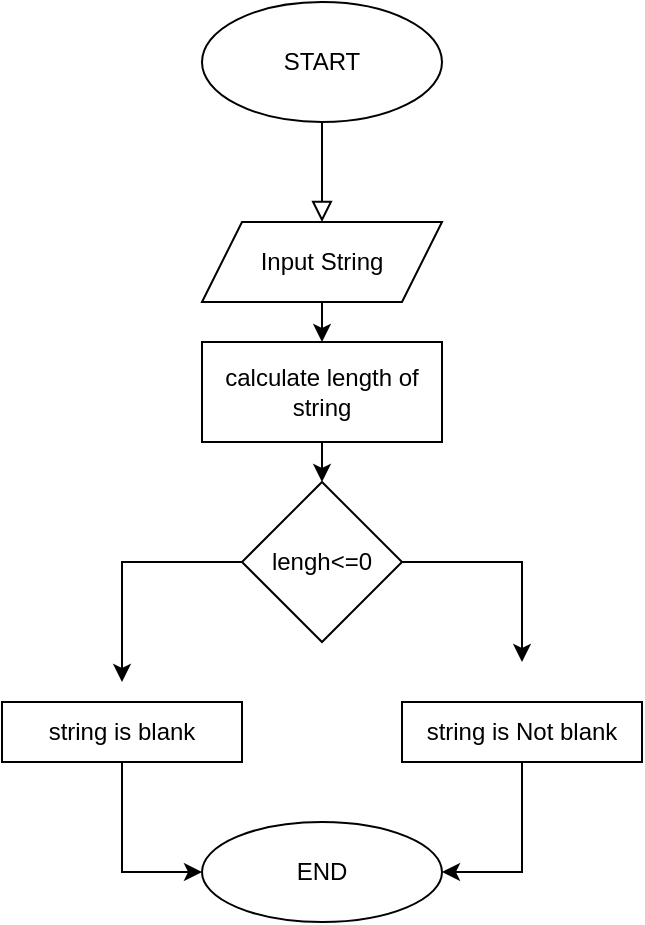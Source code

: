 <mxfile version="17.0.0" type="device"><diagram id="C5RBs43oDa-KdzZeNtuy" name="Page-1"><mxGraphModel dx="1038" dy="539" grid="1" gridSize="10" guides="1" tooltips="1" connect="1" arrows="1" fold="1" page="1" pageScale="1" pageWidth="827" pageHeight="1169" math="0" shadow="0"><root><mxCell id="WIyWlLk6GJQsqaUBKTNV-0"/><mxCell id="WIyWlLk6GJQsqaUBKTNV-1" parent="WIyWlLk6GJQsqaUBKTNV-0"/><mxCell id="WIyWlLk6GJQsqaUBKTNV-2" value="" style="rounded=0;html=1;jettySize=auto;orthogonalLoop=1;fontSize=11;endArrow=block;endFill=0;endSize=8;strokeWidth=1;shadow=0;labelBackgroundColor=none;edgeStyle=orthogonalEdgeStyle;" parent="WIyWlLk6GJQsqaUBKTNV-1" edge="1"><mxGeometry relative="1" as="geometry"><mxPoint x="220" y="120" as="sourcePoint"/><mxPoint x="220" y="170" as="targetPoint"/></mxGeometry></mxCell><mxCell id="PtlDa5xeo_RRUkRDMP7m-0" value="START" style="ellipse;whiteSpace=wrap;html=1;" vertex="1" parent="WIyWlLk6GJQsqaUBKTNV-1"><mxGeometry x="160" y="60" width="120" height="60" as="geometry"/></mxCell><mxCell id="PtlDa5xeo_RRUkRDMP7m-1" value="Input String" style="shape=parallelogram;perimeter=parallelogramPerimeter;whiteSpace=wrap;html=1;fixedSize=1;" vertex="1" parent="WIyWlLk6GJQsqaUBKTNV-1"><mxGeometry x="160" y="170" width="120" height="40" as="geometry"/></mxCell><mxCell id="PtlDa5xeo_RRUkRDMP7m-2" value="lengh&amp;lt;=0" style="rhombus;whiteSpace=wrap;html=1;" vertex="1" parent="WIyWlLk6GJQsqaUBKTNV-1"><mxGeometry x="180" y="300" width="80" height="80" as="geometry"/></mxCell><mxCell id="PtlDa5xeo_RRUkRDMP7m-3" value="calculate length of string" style="rounded=0;whiteSpace=wrap;html=1;" vertex="1" parent="WIyWlLk6GJQsqaUBKTNV-1"><mxGeometry x="160" y="230" width="120" height="50" as="geometry"/></mxCell><mxCell id="PtlDa5xeo_RRUkRDMP7m-4" value="" style="endArrow=classic;html=1;rounded=0;exitX=0;exitY=0.5;exitDx=0;exitDy=0;" edge="1" parent="WIyWlLk6GJQsqaUBKTNV-1" source="PtlDa5xeo_RRUkRDMP7m-2"><mxGeometry width="50" height="50" relative="1" as="geometry"><mxPoint x="380" y="330" as="sourcePoint"/><mxPoint x="120" y="400" as="targetPoint"/><Array as="points"><mxPoint x="120" y="340"/></Array></mxGeometry></mxCell><mxCell id="PtlDa5xeo_RRUkRDMP7m-5" value="" style="endArrow=classic;html=1;rounded=0;exitX=1;exitY=0.5;exitDx=0;exitDy=0;" edge="1" parent="WIyWlLk6GJQsqaUBKTNV-1" source="PtlDa5xeo_RRUkRDMP7m-2"><mxGeometry width="50" height="50" relative="1" as="geometry"><mxPoint x="190" y="350" as="sourcePoint"/><mxPoint x="320" y="390" as="targetPoint"/><Array as="points"><mxPoint x="320" y="340"/></Array></mxGeometry></mxCell><mxCell id="PtlDa5xeo_RRUkRDMP7m-6" value="" style="endArrow=classic;html=1;rounded=0;exitX=0.5;exitY=1;exitDx=0;exitDy=0;entryX=0.5;entryY=0;entryDx=0;entryDy=0;" edge="1" parent="WIyWlLk6GJQsqaUBKTNV-1" source="PtlDa5xeo_RRUkRDMP7m-1" target="PtlDa5xeo_RRUkRDMP7m-3"><mxGeometry width="50" height="50" relative="1" as="geometry"><mxPoint x="380" y="220" as="sourcePoint"/><mxPoint x="380" y="210" as="targetPoint"/></mxGeometry></mxCell><mxCell id="PtlDa5xeo_RRUkRDMP7m-12" style="edgeStyle=orthogonalEdgeStyle;rounded=0;orthogonalLoop=1;jettySize=auto;html=1;exitX=0.5;exitY=1;exitDx=0;exitDy=0;entryX=0;entryY=0.5;entryDx=0;entryDy=0;" edge="1" parent="WIyWlLk6GJQsqaUBKTNV-1" source="PtlDa5xeo_RRUkRDMP7m-7" target="PtlDa5xeo_RRUkRDMP7m-10"><mxGeometry relative="1" as="geometry"/></mxCell><mxCell id="PtlDa5xeo_RRUkRDMP7m-7" value="string is blank" style="rounded=0;whiteSpace=wrap;html=1;" vertex="1" parent="WIyWlLk6GJQsqaUBKTNV-1"><mxGeometry x="60" y="410" width="120" height="30" as="geometry"/></mxCell><mxCell id="PtlDa5xeo_RRUkRDMP7m-8" value="string is Not blank" style="rounded=0;whiteSpace=wrap;html=1;" vertex="1" parent="WIyWlLk6GJQsqaUBKTNV-1"><mxGeometry x="260" y="410" width="120" height="30" as="geometry"/></mxCell><mxCell id="PtlDa5xeo_RRUkRDMP7m-9" value="" style="endArrow=classic;html=1;rounded=0;exitX=0.5;exitY=1;exitDx=0;exitDy=0;entryX=0.5;entryY=0;entryDx=0;entryDy=0;" edge="1" parent="WIyWlLk6GJQsqaUBKTNV-1" source="PtlDa5xeo_RRUkRDMP7m-3" target="PtlDa5xeo_RRUkRDMP7m-2"><mxGeometry width="50" height="50" relative="1" as="geometry"><mxPoint x="380" y="320" as="sourcePoint"/><mxPoint x="430" y="270" as="targetPoint"/></mxGeometry></mxCell><mxCell id="PtlDa5xeo_RRUkRDMP7m-10" value="END" style="ellipse;whiteSpace=wrap;html=1;" vertex="1" parent="WIyWlLk6GJQsqaUBKTNV-1"><mxGeometry x="160" y="470" width="120" height="50" as="geometry"/></mxCell><mxCell id="PtlDa5xeo_RRUkRDMP7m-11" value="" style="endArrow=classic;html=1;rounded=0;exitX=0.5;exitY=1;exitDx=0;exitDy=0;entryX=1;entryY=0.5;entryDx=0;entryDy=0;" edge="1" parent="WIyWlLk6GJQsqaUBKTNV-1" source="PtlDa5xeo_RRUkRDMP7m-8" target="PtlDa5xeo_RRUkRDMP7m-10"><mxGeometry width="50" height="50" relative="1" as="geometry"><mxPoint x="380" y="420" as="sourcePoint"/><mxPoint x="430" y="370" as="targetPoint"/><Array as="points"><mxPoint x="320" y="495"/></Array></mxGeometry></mxCell></root></mxGraphModel></diagram></mxfile>